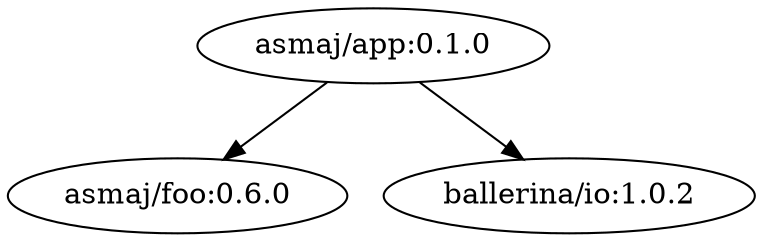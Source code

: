 digraph "example1" {
    "asmaj/app:0.1.0" -> "asmaj/foo:0.6.0"
    "asmaj/app:0.1.0" -> "ballerina/io:1.0.2"

    // Errors
    "asmaj/foo:0.6.0" [error = true]
}
